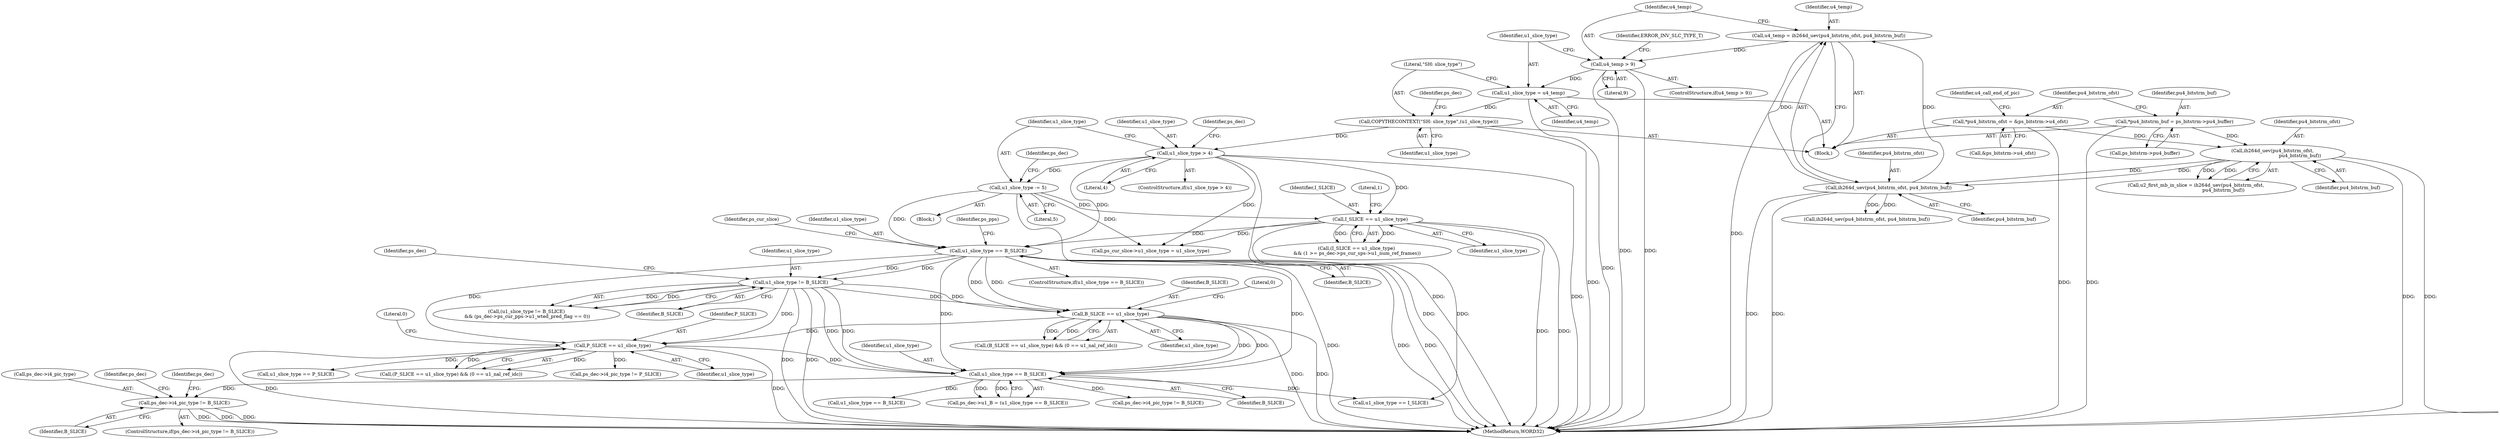 digraph "0_Android_494561291a503840f385fbcd11d9bc5f4dc502b8_2@pointer" {
"1002500" [label="(Call,ps_dec->i4_pic_type != B_SLICE)"];
"1002329" [label="(Call,u1_slice_type == B_SLICE)"];
"1001795" [label="(Call,u1_slice_type != B_SLICE)"];
"1001572" [label="(Call,u1_slice_type == B_SLICE)"];
"1000341" [label="(Call,I_SLICE == u1_slice_type)"];
"1000292" [label="(Call,u1_slice_type > 4)"];
"1000283" [label="(Call,COPYTHECONTEXT(\"SH: slice_type\",(u1_slice_type)))"];
"1000280" [label="(Call,u1_slice_type = u4_temp)"];
"1000275" [label="(Call,u4_temp > 9)"];
"1000269" [label="(Call,u4_temp = ih264d_uev(pu4_bitstrm_ofst, pu4_bitstrm_buf))"];
"1000271" [label="(Call,ih264d_uev(pu4_bitstrm_ofst, pu4_bitstrm_buf))"];
"1000231" [label="(Call,ih264d_uev(pu4_bitstrm_ofst,\n                                     pu4_bitstrm_buf))"];
"1000203" [label="(Call,*pu4_bitstrm_ofst = &ps_bitstrm->u4_ofst)"];
"1000197" [label="(Call,*pu4_bitstrm_buf = ps_bitstrm->pu4_buffer)"];
"1000296" [label="(Call,u1_slice_type -= 5)"];
"1001886" [label="(Call,P_SLICE == u1_slice_type)"];
"1001871" [label="(Call,B_SLICE == u1_slice_type)"];
"1002461" [label="(Call,ps_dec->i4_pic_type != B_SLICE)"];
"1000160" [label="(Block,)"];
"1000198" [label="(Identifier,pu4_bitstrm_buf)"];
"1000274" [label="(ControlStructure,if(u4_temp > 9))"];
"1000340" [label="(Call,(I_SLICE == u1_slice_type)\n && (1 >= ps_dec->ps_cur_sps->u1_num_ref_frames))"];
"1000197" [label="(Call,*pu4_bitstrm_buf = ps_bitstrm->pu4_buffer)"];
"1000288" [label="(Identifier,ps_dec)"];
"1000269" [label="(Call,u4_temp = ih264d_uev(pu4_bitstrm_ofst, pu4_bitstrm_buf))"];
"1000273" [label="(Identifier,pu4_bitstrm_buf)"];
"1000272" [label="(Identifier,pu4_bitstrm_ofst)"];
"1000231" [label="(Call,ih264d_uev(pu4_bitstrm_ofst,\n                                     pu4_bitstrm_buf))"];
"1000295" [label="(Block,)"];
"1001888" [label="(Identifier,u1_slice_type)"];
"1001875" [label="(Literal,0)"];
"1002331" [label="(Identifier,B_SLICE)"];
"1002499" [label="(ControlStructure,if(ps_dec->i4_pic_type != B_SLICE))"];
"1000294" [label="(Literal,4)"];
"1000279" [label="(Identifier,ERROR_INV_SLC_TYPE_T)"];
"1001873" [label="(Identifier,u1_slice_type)"];
"1002443" [label="(Call,u1_slice_type == I_SLICE)"];
"1002504" [label="(Identifier,B_SLICE)"];
"1001573" [label="(Identifier,u1_slice_type)"];
"1001794" [label="(Call,(u1_slice_type != B_SLICE)\n && (ps_dec->ps_cur_pps->u1_wted_pred_flag == 0))"];
"1000280" [label="(Call,u1_slice_type = u4_temp)"];
"1000277" [label="(Literal,9)"];
"1000271" [label="(Call,ih264d_uev(pu4_bitstrm_ofst, pu4_bitstrm_buf))"];
"1000232" [label="(Identifier,pu4_bitstrm_ofst)"];
"1000204" [label="(Identifier,pu4_bitstrm_ofst)"];
"1000297" [label="(Identifier,u1_slice_type)"];
"1000199" [label="(Call,ps_bitstrm->pu4_buffer)"];
"1002543" [label="(Identifier,ps_dec)"];
"1000203" [label="(Call,*pu4_bitstrm_ofst = &ps_bitstrm->u4_ofst)"];
"1002466" [label="(Call,ps_dec->i4_pic_type != P_SLICE)"];
"1001571" [label="(ControlStructure,if(u1_slice_type == B_SLICE))"];
"1000296" [label="(Call,u1_slice_type -= 5)"];
"1000291" [label="(ControlStructure,if(u1_slice_type > 4))"];
"1000229" [label="(Call,u2_first_mb_in_slice = ih264d_uev(pu4_bitstrm_ofst,\n                                     pu4_bitstrm_buf))"];
"1001578" [label="(Identifier,ps_cur_slice)"];
"1002512" [label="(Call,u1_slice_type == B_SLICE)"];
"1002500" [label="(Call,ps_dec->i4_pic_type != B_SLICE)"];
"1000292" [label="(Call,u1_slice_type > 4)"];
"1000281" [label="(Identifier,u1_slice_type)"];
"1000283" [label="(Call,COPYTHECONTEXT(\"SH: slice_type\",(u1_slice_type)))"];
"1000293" [label="(Identifier,u1_slice_type)"];
"1000275" [label="(Call,u4_temp > 9)"];
"1002329" [label="(Call,u1_slice_type == B_SLICE)"];
"1001797" [label="(Identifier,B_SLICE)"];
"1001624" [label="(Identifier,ps_pps)"];
"1002507" [label="(Identifier,ps_dec)"];
"1000345" [label="(Literal,1)"];
"1000205" [label="(Call,&ps_bitstrm->u4_ofst)"];
"1001887" [label="(Identifier,P_SLICE)"];
"1001870" [label="(Call,(B_SLICE == u1_slice_type) && (0 == u1_nal_ref_idc))"];
"1000412" [label="(Call,ih264d_uev(pu4_bitstrm_ofst, pu4_bitstrm_buf))"];
"1002330" [label="(Identifier,u1_slice_type)"];
"1000282" [label="(Identifier,u4_temp)"];
"1000310" [label="(Identifier,ps_dec)"];
"1000270" [label="(Identifier,u4_temp)"];
"1001890" [label="(Literal,0)"];
"1001801" [label="(Identifier,ps_dec)"];
"1002501" [label="(Call,ps_dec->i4_pic_type)"];
"1001885" [label="(Call,(P_SLICE == u1_slice_type) && (0 == u1_nal_ref_idc))"];
"1000341" [label="(Call,I_SLICE == u1_slice_type)"];
"1001795" [label="(Call,u1_slice_type != B_SLICE)"];
"1000233" [label="(Identifier,pu4_bitstrm_buf)"];
"1002619" [label="(MethodReturn,WORD32)"];
"1000284" [label="(Literal,\"SH: slice_type\")"];
"1000301" [label="(Identifier,ps_dec)"];
"1000220" [label="(Identifier,u4_call_end_of_pic)"];
"1000343" [label="(Identifier,u1_slice_type)"];
"1002478" [label="(Call,u1_slice_type == P_SLICE)"];
"1001522" [label="(Call,ps_cur_slice->u1_slice_type = u1_slice_type)"];
"1001572" [label="(Call,u1_slice_type == B_SLICE)"];
"1001886" [label="(Call,P_SLICE == u1_slice_type)"];
"1001871" [label="(Call,B_SLICE == u1_slice_type)"];
"1000285" [label="(Identifier,u1_slice_type)"];
"1001574" [label="(Identifier,B_SLICE)"];
"1000276" [label="(Identifier,u4_temp)"];
"1001796" [label="(Identifier,u1_slice_type)"];
"1001872" [label="(Identifier,B_SLICE)"];
"1000298" [label="(Literal,5)"];
"1000342" [label="(Identifier,I_SLICE)"];
"1002325" [label="(Call,ps_dec->u1_B = (u1_slice_type == B_SLICE))"];
"1002500" -> "1002499"  [label="AST: "];
"1002500" -> "1002504"  [label="CFG: "];
"1002501" -> "1002500"  [label="AST: "];
"1002504" -> "1002500"  [label="AST: "];
"1002507" -> "1002500"  [label="CFG: "];
"1002543" -> "1002500"  [label="CFG: "];
"1002500" -> "1002619"  [label="DDG: "];
"1002500" -> "1002619"  [label="DDG: "];
"1002500" -> "1002619"  [label="DDG: "];
"1002329" -> "1002500"  [label="DDG: "];
"1002329" -> "1002325"  [label="AST: "];
"1002329" -> "1002331"  [label="CFG: "];
"1002330" -> "1002329"  [label="AST: "];
"1002331" -> "1002329"  [label="AST: "];
"1002325" -> "1002329"  [label="CFG: "];
"1002329" -> "1002325"  [label="DDG: "];
"1002329" -> "1002325"  [label="DDG: "];
"1001795" -> "1002329"  [label="DDG: "];
"1001795" -> "1002329"  [label="DDG: "];
"1001572" -> "1002329"  [label="DDG: "];
"1001572" -> "1002329"  [label="DDG: "];
"1001886" -> "1002329"  [label="DDG: "];
"1001871" -> "1002329"  [label="DDG: "];
"1001871" -> "1002329"  [label="DDG: "];
"1002329" -> "1002443"  [label="DDG: "];
"1002329" -> "1002461"  [label="DDG: "];
"1002329" -> "1002512"  [label="DDG: "];
"1001795" -> "1001794"  [label="AST: "];
"1001795" -> "1001797"  [label="CFG: "];
"1001796" -> "1001795"  [label="AST: "];
"1001797" -> "1001795"  [label="AST: "];
"1001801" -> "1001795"  [label="CFG: "];
"1001794" -> "1001795"  [label="CFG: "];
"1001795" -> "1002619"  [label="DDG: "];
"1001795" -> "1002619"  [label="DDG: "];
"1001795" -> "1001794"  [label="DDG: "];
"1001795" -> "1001794"  [label="DDG: "];
"1001572" -> "1001795"  [label="DDG: "];
"1001572" -> "1001795"  [label="DDG: "];
"1001795" -> "1001871"  [label="DDG: "];
"1001795" -> "1001871"  [label="DDG: "];
"1001795" -> "1001886"  [label="DDG: "];
"1001572" -> "1001571"  [label="AST: "];
"1001572" -> "1001574"  [label="CFG: "];
"1001573" -> "1001572"  [label="AST: "];
"1001574" -> "1001572"  [label="AST: "];
"1001578" -> "1001572"  [label="CFG: "];
"1001624" -> "1001572"  [label="CFG: "];
"1001572" -> "1002619"  [label="DDG: "];
"1001572" -> "1002619"  [label="DDG: "];
"1001572" -> "1002619"  [label="DDG: "];
"1000341" -> "1001572"  [label="DDG: "];
"1000292" -> "1001572"  [label="DDG: "];
"1000296" -> "1001572"  [label="DDG: "];
"1001572" -> "1001871"  [label="DDG: "];
"1001572" -> "1001871"  [label="DDG: "];
"1001572" -> "1001886"  [label="DDG: "];
"1000341" -> "1000340"  [label="AST: "];
"1000341" -> "1000343"  [label="CFG: "];
"1000342" -> "1000341"  [label="AST: "];
"1000343" -> "1000341"  [label="AST: "];
"1000345" -> "1000341"  [label="CFG: "];
"1000340" -> "1000341"  [label="CFG: "];
"1000341" -> "1002619"  [label="DDG: "];
"1000341" -> "1002619"  [label="DDG: "];
"1000341" -> "1000340"  [label="DDG: "];
"1000341" -> "1000340"  [label="DDG: "];
"1000292" -> "1000341"  [label="DDG: "];
"1000296" -> "1000341"  [label="DDG: "];
"1000341" -> "1001522"  [label="DDG: "];
"1000341" -> "1002443"  [label="DDG: "];
"1000292" -> "1000291"  [label="AST: "];
"1000292" -> "1000294"  [label="CFG: "];
"1000293" -> "1000292"  [label="AST: "];
"1000294" -> "1000292"  [label="AST: "];
"1000297" -> "1000292"  [label="CFG: "];
"1000310" -> "1000292"  [label="CFG: "];
"1000292" -> "1002619"  [label="DDG: "];
"1000292" -> "1002619"  [label="DDG: "];
"1000283" -> "1000292"  [label="DDG: "];
"1000292" -> "1000296"  [label="DDG: "];
"1000292" -> "1001522"  [label="DDG: "];
"1000283" -> "1000160"  [label="AST: "];
"1000283" -> "1000285"  [label="CFG: "];
"1000284" -> "1000283"  [label="AST: "];
"1000285" -> "1000283"  [label="AST: "];
"1000288" -> "1000283"  [label="CFG: "];
"1000283" -> "1002619"  [label="DDG: "];
"1000280" -> "1000283"  [label="DDG: "];
"1000280" -> "1000160"  [label="AST: "];
"1000280" -> "1000282"  [label="CFG: "];
"1000281" -> "1000280"  [label="AST: "];
"1000282" -> "1000280"  [label="AST: "];
"1000284" -> "1000280"  [label="CFG: "];
"1000280" -> "1002619"  [label="DDG: "];
"1000275" -> "1000280"  [label="DDG: "];
"1000275" -> "1000274"  [label="AST: "];
"1000275" -> "1000277"  [label="CFG: "];
"1000276" -> "1000275"  [label="AST: "];
"1000277" -> "1000275"  [label="AST: "];
"1000279" -> "1000275"  [label="CFG: "];
"1000281" -> "1000275"  [label="CFG: "];
"1000275" -> "1002619"  [label="DDG: "];
"1000275" -> "1002619"  [label="DDG: "];
"1000269" -> "1000275"  [label="DDG: "];
"1000269" -> "1000160"  [label="AST: "];
"1000269" -> "1000271"  [label="CFG: "];
"1000270" -> "1000269"  [label="AST: "];
"1000271" -> "1000269"  [label="AST: "];
"1000276" -> "1000269"  [label="CFG: "];
"1000269" -> "1002619"  [label="DDG: "];
"1000271" -> "1000269"  [label="DDG: "];
"1000271" -> "1000269"  [label="DDG: "];
"1000271" -> "1000273"  [label="CFG: "];
"1000272" -> "1000271"  [label="AST: "];
"1000273" -> "1000271"  [label="AST: "];
"1000271" -> "1002619"  [label="DDG: "];
"1000271" -> "1002619"  [label="DDG: "];
"1000231" -> "1000271"  [label="DDG: "];
"1000231" -> "1000271"  [label="DDG: "];
"1000271" -> "1000412"  [label="DDG: "];
"1000271" -> "1000412"  [label="DDG: "];
"1000231" -> "1000229"  [label="AST: "];
"1000231" -> "1000233"  [label="CFG: "];
"1000232" -> "1000231"  [label="AST: "];
"1000233" -> "1000231"  [label="AST: "];
"1000229" -> "1000231"  [label="CFG: "];
"1000231" -> "1002619"  [label="DDG: "];
"1000231" -> "1002619"  [label="DDG: "];
"1000231" -> "1000229"  [label="DDG: "];
"1000231" -> "1000229"  [label="DDG: "];
"1000203" -> "1000231"  [label="DDG: "];
"1000197" -> "1000231"  [label="DDG: "];
"1000203" -> "1000160"  [label="AST: "];
"1000203" -> "1000205"  [label="CFG: "];
"1000204" -> "1000203"  [label="AST: "];
"1000205" -> "1000203"  [label="AST: "];
"1000220" -> "1000203"  [label="CFG: "];
"1000203" -> "1002619"  [label="DDG: "];
"1000197" -> "1000160"  [label="AST: "];
"1000197" -> "1000199"  [label="CFG: "];
"1000198" -> "1000197"  [label="AST: "];
"1000199" -> "1000197"  [label="AST: "];
"1000204" -> "1000197"  [label="CFG: "];
"1000197" -> "1002619"  [label="DDG: "];
"1000296" -> "1000295"  [label="AST: "];
"1000296" -> "1000298"  [label="CFG: "];
"1000297" -> "1000296"  [label="AST: "];
"1000298" -> "1000296"  [label="AST: "];
"1000301" -> "1000296"  [label="CFG: "];
"1000296" -> "1002619"  [label="DDG: "];
"1000296" -> "1001522"  [label="DDG: "];
"1001886" -> "1001885"  [label="AST: "];
"1001886" -> "1001888"  [label="CFG: "];
"1001887" -> "1001886"  [label="AST: "];
"1001888" -> "1001886"  [label="AST: "];
"1001890" -> "1001886"  [label="CFG: "];
"1001885" -> "1001886"  [label="CFG: "];
"1001886" -> "1002619"  [label="DDG: "];
"1001886" -> "1002619"  [label="DDG: "];
"1001886" -> "1001885"  [label="DDG: "];
"1001886" -> "1001885"  [label="DDG: "];
"1001871" -> "1001886"  [label="DDG: "];
"1001886" -> "1002466"  [label="DDG: "];
"1001886" -> "1002478"  [label="DDG: "];
"1001871" -> "1001870"  [label="AST: "];
"1001871" -> "1001873"  [label="CFG: "];
"1001872" -> "1001871"  [label="AST: "];
"1001873" -> "1001871"  [label="AST: "];
"1001875" -> "1001871"  [label="CFG: "];
"1001870" -> "1001871"  [label="CFG: "];
"1001871" -> "1002619"  [label="DDG: "];
"1001871" -> "1002619"  [label="DDG: "];
"1001871" -> "1001870"  [label="DDG: "];
"1001871" -> "1001870"  [label="DDG: "];
}
